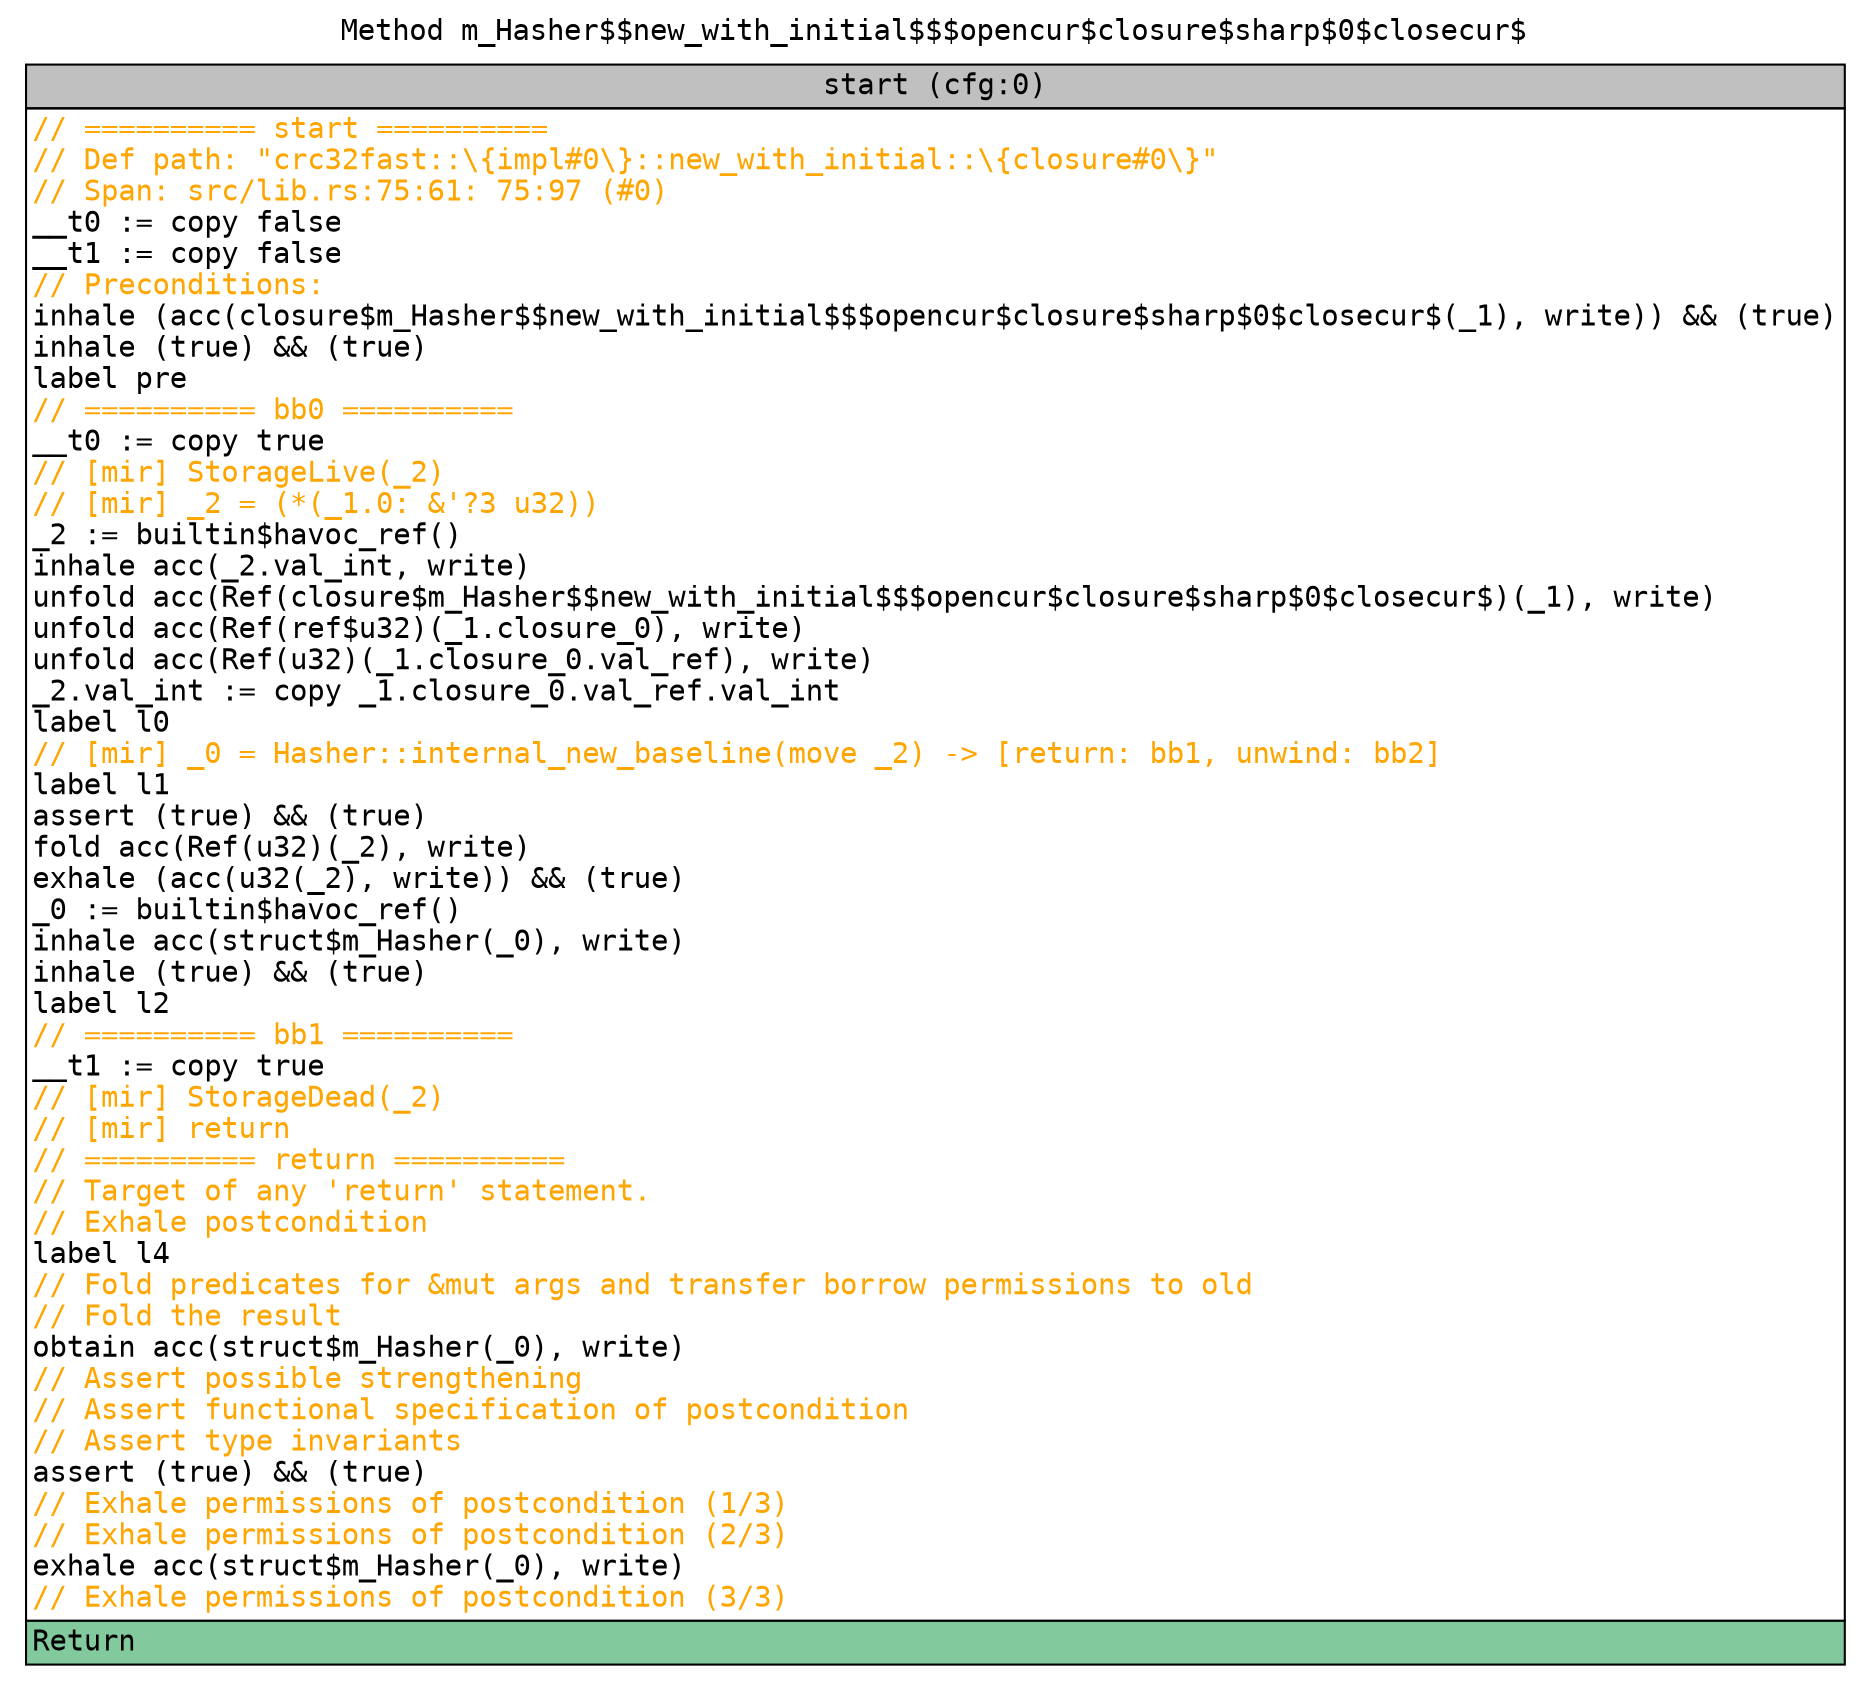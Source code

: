 digraph CFG {
graph [fontname=monospace];
node [fontname=monospace];
edge [fontname=monospace];
labelloc="t";
label="Method m_Hasher$$new_with_initial$$$opencur$closure$sharp$0$closecur$";
"block_start" [shape=none,label=<<table border="0" cellborder="1" cellspacing="0"><tr><td bgcolor="gray" align="center">start (cfg:0)</td></tr><tr><td align="left" balign="left"><font color="orange">// ========== start ==========</font><br/><font color="orange">// Def path: "crc32fast::\{impl#0\}::new_with_initial::\{closure#0\}"</font><br/><font color="orange">// Span: src/lib.rs:75:61: 75:97 (#0)</font><br/>__t0 := copy false<br/>__t1 := copy false<br/><font color="orange">// Preconditions:</font><br/>inhale (acc(closure$m_Hasher$$new_with_initial$$$opencur$closure$sharp$0$closecur$(_1), write)) &amp;&amp; (true)<br/>inhale (true) &amp;&amp; (true)<br/>label pre<br/><font color="orange">// ========== bb0 ==========</font><br/>__t0 := copy true<br/><font color="orange">// [mir] StorageLive(_2)</font><br/><font color="orange">// [mir] _2 = (*(_1.0: &amp;'?3 u32))</font><br/>_2 := builtin$havoc_ref()<br/>inhale acc(_2.val_int, write)<br/>unfold acc(Ref(closure$m_Hasher$$new_with_initial$$$opencur$closure$sharp$0$closecur$)(_1), write)<br/>unfold acc(Ref(ref$u32)(_1.closure_0), write)<br/>unfold acc(Ref(u32)(_1.closure_0.val_ref), write)<br/>_2.val_int := copy _1.closure_0.val_ref.val_int<br/>label l0<br/><font color="orange">// [mir] _0 = Hasher::internal_new_baseline(move _2) -&gt; [return: bb1, unwind: bb2]</font><br/>label l1<br/>assert (true) &amp;&amp; (true)<br/>fold acc(Ref(u32)(_2), write)<br/>exhale (acc(u32(_2), write)) &amp;&amp; (true)<br/>_0 := builtin$havoc_ref()<br/>inhale acc(struct$m_Hasher(_0), write)<br/>inhale (true) &amp;&amp; (true)<br/>label l2<br/><font color="orange">// ========== bb1 ==========</font><br/>__t1 := copy true<br/><font color="orange">// [mir] StorageDead(_2)</font><br/><font color="orange">// [mir] return</font><br/><font color="orange">// ========== return ==========</font><br/><font color="orange">// Target of any 'return' statement.</font><br/><font color="orange">// Exhale postcondition</font><br/>label l4<br/><font color="orange">// Fold predicates for &amp;mut args and transfer borrow permissions to old</font><br/><font color="orange">// Fold the result</font><br/>obtain acc(struct$m_Hasher(_0), write)<br/><font color="orange">// Assert possible strengthening</font><br/><font color="orange">// Assert functional specification of postcondition</font><br/><font color="orange">// Assert type invariants</font><br/>assert (true) &amp;&amp; (true)<br/><font color="orange">// Exhale permissions of postcondition (1/3)</font><br/><font color="orange">// Exhale permissions of postcondition (2/3)</font><br/>exhale acc(struct$m_Hasher(_0), write)<br/><font color="orange">// Exhale permissions of postcondition (3/3)</font></td></tr><tr><td align="left" bgcolor="#82CA9D">Return<br/></td></tr></table>>];
}
